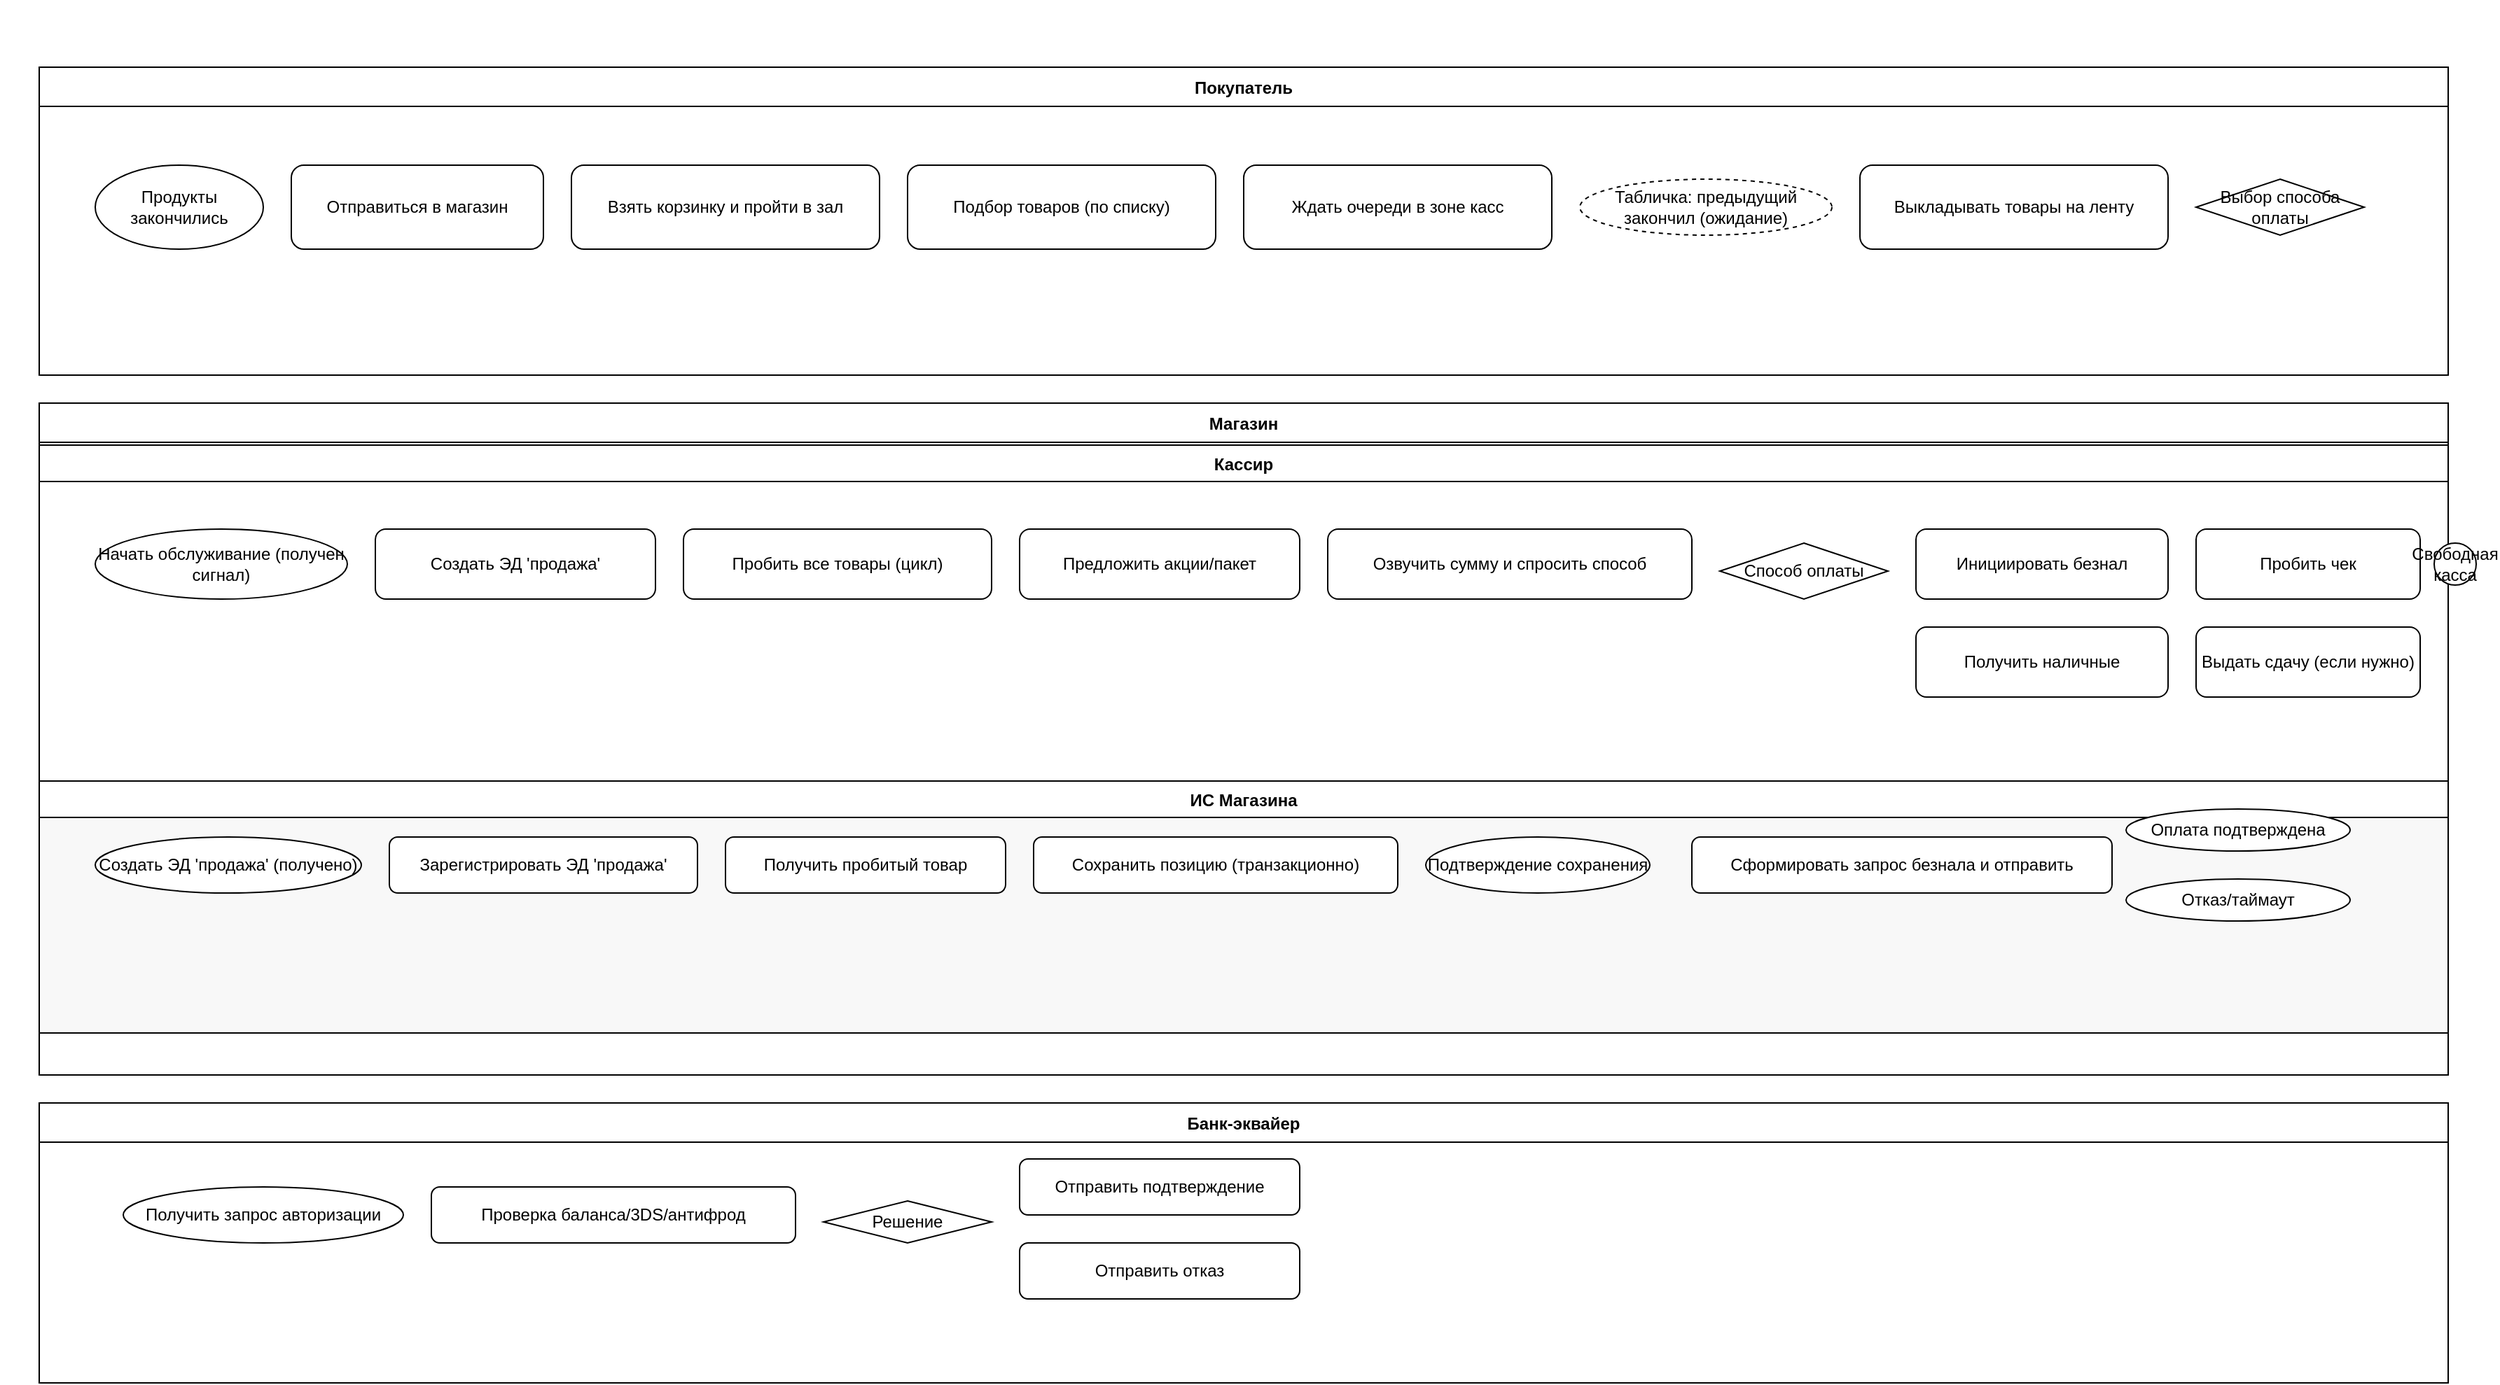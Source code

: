<mxfile version="22.0.8" type="device">
  <diagram id="diagramShopping" name="Shopping BPMN">
    <mxGraphModel dx="1440" dy="900" grid="1" gridSize="10" guides="1" tooltips="1" connect="1" arrows="1" fold="1" page="1" pageScale="1" pageWidth="1800" pageHeight="1200" math="0" shadow="0">
      <root>
        <mxCell id="0"/>
        <mxCell id="1" parent="0"/>

        <!-- Pool: Customer -->
        <mxCell id="pool_customer" value="Покупатель" style="swimlane;horizontal=1;startSize=28;rounded=0;container=1;recursiveResize=0;" vertex="1" parent="1">
          <mxGeometry x="20" y="40" width="1720" height="220" as="geometry"/>
        </mxCell>

        <!-- Customer tasks -->
        <mxCell id="c_start" value="Продукты закончились" style="ellipse;whiteSpace=wrap;html=1;" vertex="1" parent="pool_customer">
          <mxGeometry x="40" y="70" width="120" height="60" as="geometry"/>
        </mxCell>
        <mxCell id="c_go" value="Отправиться в магазин" style="rounded=1;whiteSpace=wrap;html=1;" vertex="1" parent="pool_customer">
          <mxGeometry x="180" y="70" width="180" height="60" as="geometry"/>
        </mxCell>
        <mxCell id="c_basket" value="Взять корзинку и пройти в зал" style="rounded=1;whiteSpace=wrap;html=1;" vertex="1" parent="pool_customer">
          <mxGeometry x="380" y="70" width="220" height="60" as="geometry"/>
        </mxCell>
        <mxCell id="c_select" value="Подбор товаров (по списку)" style="rounded=1;whiteSpace=wrap;html=1;" vertex="1" parent="pool_customer">
          <mxGeometry x="620" y="70" width="220" height="60" as="geometry"/>
        </mxCell>
        <mxCell id="c_queue" value="Ждать очереди в зоне касс" style="rounded=1;whiteSpace=wrap;html=1;" vertex="1" parent="pool_customer">
          <mxGeometry x="860" y="70" width="220" height="60" as="geometry"/>
        </mxCell>
        <mxCell id="c_tab" value="Табличка: предыдущий закончил (ожидание)" style="ellipse;whiteSpace=wrap;html=1;dashed=1;" vertex="1" parent="pool_customer">
          <mxGeometry x="1100" y="80" width="180" height="40" as="geometry"/>
        </mxCell>
        <mxCell id="c_put" value="Выкладывать товары на ленту" style="rounded=1;whiteSpace=wrap;html=1;" vertex="1" parent="pool_customer">
          <mxGeometry x="1300" y="70" width="220" height="60" as="geometry"/>
        </mxCell>
        <mxCell id="c_pay_choice" value="Выбор способа оплаты" style="rhombus;whiteSpace=wrap;html=1;" vertex="1" parent="pool_customer">
          <mxGeometry x="1540" y="80" width="120" height="40" as="geometry"/>
        </mxCell>

        <!-- Pool: Store -->
        <mxCell id="pool_store" value="Магазин" style="swimlane;horizontal=1;startSize=28;rounded=0;container=1;recursiveResize=0;" vertex="1" parent="1">
          <mxGeometry x="20" y="280" width="1720" height="480" as="geometry"/>
        </mxCell>

        <!-- Lane: Cashier -->
        <mxCell id="lane_cashier" value="Кассир" style="swimlane;horizontal=1;startSize=26;rounded=0;container=1;recursiveResize=0;swimlaneFillColor=#ffffff;" vertex="1" parent="pool_store">
          <mxGeometry x="0" y="30" width="1720" height="240" as="geometry"/>
        </mxCell>

        <!-- Lane: Store IS -->
        <mxCell id="lane_is" value="ИС Магазина" style="swimlane;horizontal=1;startSize=26;rounded=0;container=1;recursiveResize=0;swimlaneFillColor=#f8f8f8;" vertex="1" parent="pool_store">
          <mxGeometry x="0" y="270" width="1720" height="180" as="geometry"/>
        </mxCell>

        <!-- Cashier nodes -->
        <mxCell id="k_start" value="Начать обслуживание (получен сигнал)" style="ellipse;whiteSpace=wrap;html=1;" vertex="1" parent="lane_cashier">
          <mxGeometry x="40" y="60" width="180" height="50" as="geometry"/>
        </mxCell>
        <mxCell id="k_create" value="Создать ЭД 'продажа'" style="rounded=1;whiteSpace=wrap;html=1;" vertex="1" parent="lane_cashier">
          <mxGeometry x="240" y="60" width="200" height="50" as="geometry"/>
        </mxCell>
        <mxCell id="k_scan" value="Пробить все товары (цикл)" style="rounded=1;whiteSpace=wrap;html=1;" vertex="1" parent="lane_cashier">
          <mxGeometry x="460" y="60" width="220" height="50" as="geometry"/>
        </mxCell>
        <mxCell id="k_promos" value="Предложить акции/пакет" style="rounded=1;whiteSpace=wrap;html=1;" vertex="1" parent="lane_cashier">
          <mxGeometry x="700" y="60" width="200" height="50" as="geometry"/>
        </mxCell>
        <mxCell id="k_total" value="Озвучить сумму и спросить способ" style="rounded=1;whiteSpace=wrap;html=1;" vertex="1" parent="lane_cashier">
          <mxGeometry x="920" y="60" width="260" height="50" as="geometry"/>
        </mxCell>
        <mxCell id="k_pay_gateway" value="Способ оплаты" style="rhombus;whiteSpace=wrap;html=1;" vertex="1" parent="lane_cashier">
          <mxGeometry x="1200" y="70" width="120" height="40" as="geometry"/>
        </mxCell>
        <mxCell id="k_initiate_noncash" value="Инициировать безнал" style="rounded=1;whiteSpace=wrap;html=1;" vertex="1" parent="lane_cashier">
          <mxGeometry x="1340" y="60" width="180" height="50" as="geometry"/>
        </mxCell>
        <mxCell id="k_cash_recv" value="Получить наличные" style="rounded=1;whiteSpace=wrap;html=1;" vertex="1" parent="lane_cashier">
          <mxGeometry x="1340" y="130" width="180" height="50" as="geometry"/>
        </mxCell>
        <mxCell id="k_change" value="Выдать сдачу (если нужно)" style="rounded=1;whiteSpace=wrap;html=1;" vertex="1" parent="lane_cashier">
          <mxGeometry x="1540" y="130" width="160" height="50" as="geometry"/>
        </mxCell>
        <mxCell id="k_print" value="Пробить чек" style="rounded=1;whiteSpace=wrap;html=1;" vertex="1" parent="lane_cashier">
          <mxGeometry x="1540" y="60" width="160" height="50" as="geometry"/>
        </mxCell>
        <mxCell id="k_end" value="Свободная касса" style="ellipse;whiteSpace=wrap;html=1;" vertex="1" parent="lane_cashier">
          <mxGeometry x="1710" y="70" width="30" height="30" as="geometry"/>
        </mxCell>

        <!-- Store IS nodes -->
        <mxCell id="is_start" value="Создать ЭД 'продажа' (получено)" style="ellipse;whiteSpace=wrap;html=1;" vertex="1" parent="lane_is">
          <mxGeometry x="40" y="40" width="190" height="40" as="geometry"/>
        </mxCell>
        <mxCell id="is_register" value="Зарегистрировать ЭД 'продажа'" style="rounded=1;whiteSpace=wrap;html=1;" vertex="1" parent="lane_is">
          <mxGeometry x="250" y="40" width="220" height="40" as="geometry"/>
        </mxCell>
        <mxCell id="is_scan_catch" value="Получить пробитый товар" style="rounded=1;whiteSpace=wrap;html=1;" vertex="1" parent="lane_is">
          <mxGeometry x="490" y="40" width="200" height="40" as="geometry"/>
        </mxCell>
        <mxCell id="is_persist" value="Сохранить позицию (транзакционно)" style="rounded=1;whiteSpace=wrap;html=1;" vertex="1" parent="lane_is">
          <mxGeometry x="710" y="40" width="260" height="40" as="geometry"/>
        </mxCell>
        <mxCell id="is_persist_ack" value="Подтверждение сохранения" style="ellipse;whiteSpace=wrap;html=1;" vertex="1" parent="lane_is">
          <mxGeometry x="990" y="40" width="160" height="40" as="geometry"/>
        </mxCell>
        <mxCell id="is_send_auth" value="Сформировать запрос безнала и отправить" style="rounded=1;whiteSpace=wrap;html=1;" vertex="1" parent="lane_is">
          <mxGeometry x="1180" y="40" width="300" height="40" as="geometry"/>
        </mxCell>
        <mxCell id="is_recv_ok" value="Оплата подтверждена" style="ellipse;whiteSpace=wrap;html=1;" vertex="1" parent="lane_is">
          <mxGeometry x="1490" y="20" width="160" height="30" as="geometry"/>
        </mxCell>
        <mxCell id="is_recv_fail" value="Отказ/таймаут" style="ellipse;whiteSpace=wrap;html=1;" vertex="1" parent="lane_is">
          <mxGeometry x="1490" y="70" width="160" height="30" as="geometry"/>
        </mxCell>

        <!-- Pool: Acquirer -->
        <mxCell id="pool_acq" value="Банк-эквайер" style="swimlane;horizontal=1;startSize=28;rounded=0;container=1;recursiveResize=0;" vertex="1" parent="1">
          <mxGeometry x="20" y="780" width="1720" height="200" as="geometry"/>
        </mxCell>

        <mxCell id="a_start" value="Получить запрос авторизации" style="ellipse;whiteSpace=wrap;html=1;" vertex="1" parent="pool_acq">
          <mxGeometry x="60" y="60" width="200" height="40" as="geometry"/>
        </mxCell>
        <mxCell id="a_check" value="Проверка баланса/3DS/антифрод" style="rounded=1;whiteSpace=wrap;html=1;" vertex="1" parent="pool_acq">
          <mxGeometry x="280" y="60" width="260" height="40" as="geometry"/>
        </mxCell>
        <mxCell id="a_gw" value="Решение" style="rhombus;whiteSpace=wrap;html=1;" vertex="1" parent="pool_acq">
          <mxGeometry x="560" y="70" width="120" height="30" as="geometry"/>
        </mxCell>
        <mxCell id="a_ok" value="Отправить подтверждение" style="rounded=1;whiteSpace=wrap;html=1;" vertex="1" parent="pool_acq">
          <mxGeometry x="700" y="40" width="200" height="40" as="geometry"/>
        </mxCell>
        <mxCell id="a_fail" value="Отправить отказ" style="rounded=1;whiteSpace=wrap;html=1;" vertex="1" parent="pool_acq">
          <mxGeometry x="700" y="100" width="200" height="40" as="geometry"/>
        </mxCell>

        <!-- Sequence flows (within pools) -->
        <mxCell id="e1" edge="1" parent="1" source="c_start" target="c_go" style="endArrow=block;html=1;"/>
        <mxCell id="e2" edge="1" parent="1" source="c_go" target="c_basket" style="endArrow=block;html=1;"/>
        <mxCell id="e3" edge="1" parent="1" source="c_basket" target="c_select" style="endArrow=block;html=1;"/>
        <mxCell id="e4" edge="1" parent="1" source="c_select" target="c_queue" style="endArrow=block;html=1;"/>
        <mxCell id="e5" edge="1" parent="1" source="c_queue" target="c_tab" style="endArrow=block;html=1;"/>
        <mxCell id="e6" edge="1" parent="1" source="c_tab" target="c_put" style="endArrow=block;html=1;"/>
        <mxCell id="e7" edge="1" parent="1" source="c_put" target="c_pay_choice" style="endArrow=block;html=1;"/>

        <mxCell id="k1" edge="1" parent="1" source="k_start" target="k_create" style="endArrow=block;html=1;"/>
        <mxCell id="k2" edge="1" parent="1" source="k_create" target="k_scan" style="endArrow=block;html=1;"/>
        <mxCell id="k3" edge="1" parent="1" source="k_scan" target="k_promos" style="endArrow=block;html=1;"/>
        <mxCell id="k4" edge="1" parent="1" source="k_promos" target="k_total" style="endArrow=block;html=1;"/>
        <mxCell id="k5" edge="1" parent="1" source="k_total" target="k_pay_gateway" style="endArrow=block;html=1;"/>
        <mxCell id="k6" edge="1" parent="1" source="k_pay_gateway" target="k_initiate_noncash" style="endArrow=block;html=1;exitX=1;exitY=0.5;entryX=0;entryY=0.5;"/>
        <mxCell id="k7" edge="1" parent="1" source="k_pay_gateway" target="k_cash_recv" style="endArrow=block;html=1;entryX=0;entryY=0.5;"/>
        <mxCell id="k8" edge="1" parent="1" source="k_cash_recv" target="k_change" style="endArrow=block;html=1;"/>
        <mxCell id="k9" edge="1" parent="1" source="k_initiate_noncash" target="k_print" style="endArrow=block;html=1;dashed=1;opacity=50;"/>
        <mxCell id="k10" edge="1" parent="1" source="k_change" target="k_print" style="endArrow=block;html=1;"/>
        <mxCell id="k11" edge="1" parent="1" source="k_print" target="k_end" style="endArrow=block;html=1;"/>

        <mxCell id="is1" edge="1" parent="1" source="is_start" target="is_register" style="endArrow=block;html=1;"/>
        <mxCell id="is2" edge="1" parent="1" source="is_register" target="is_scan_catch" style="endArrow=block;html=1;"/>
        <mxCell id="is3" edge="1" parent="1" source="is_scan_catch" target="is_persist" style="endArrow=block;html=1;"/>
        <mxCell id="is4" edge="1" parent="1" source="is_persist" target="is_persist_ack" style="endArrow=block;html=1;"/>
        <mxCell id="is5" edge="1" parent="1" source="is_persist_ack" target="is_scan_catch" style="endArrow=block;html=1;dashed=1;"/>
        <mxCell id="isa1" edge="1" parent="1" source="is_persist_ack" target="is_send_auth" style="endArrow=block;html=1;"/>

        <mxCell id="a1" edge="1" parent="1" source="a_start" target="a_check" style="endArrow=block;html=1;"/>
        <mxCell id="a2" edge="1" parent="1" source="a_check" target="a_gw" style="endArrow=block;html=1;"/>
        <mxCell id="a3" edge="1" parent="1" source="a_gw" target="a_ok" style="endArrow=block;html=1;"/>
        <mxCell id="a4" edge="1" parent="1" source="a_gw" target="a_fail" style="endArrow=block;html=1;"/>

        <!-- Message flows -->
        <mxCell id="m1" edge="1" parent="1" source="c_put" target="k_start" style="dashed=1;endArrow=block;endFill=0;html=1;strokeColor=#0000cc;"/>
        <mxCell id="m2" edge="1" parent="1" source="k_create" target="is_start" style="dashed=1;endArrow=block;endFill=0;html=1;strokeColor=#0000cc;"/>
        <mxCell id="m3" edge="1" parent="1" source="k_scan" target="is_scan_catch" style="dashed=1;endArrow=block;endFill=0;html=1;strokeColor=#0000cc;"/>
        <mxCell id="m4" edge="1" parent="1" source="is_persist_ack" target="k_scan" style="dashed=1;endArrow=block;endFill=0;html=1;strokeColor=#0000cc;"/>
        <mxCell id="m5" edge="1" parent="1" source="is_send_auth" target="a_start" style="dashed=1;endArrow=block;endFill=0;html=1;strokeColor=#0000cc;"/>
        <mxCell id="m6" edge="1" parent="1" source="a_ok" target="is_recv_ok" style="dashed=1;endArrow=block;endFill=0;html=1;strokeColor=#0000cc;"/>
        <mxCell id="m7" edge="1" parent="1" source="a_fail" target="is_recv_fail" style="dashed=1;endArrow=block;endFill=0;html=1;strokeColor=#0000cc;"/>
        <mxCell id="m8" edge="1" parent="1" source="is_recv_ok" target="k_print" style="dashed=1;endArrow=block;endFill=0;html=1;strokeColor=#0000cc;"/>
        <mxCell id="m9" edge="1" parent="1" source="is_recv_fail" target="k_pay_gateway" style="dashed=1;endArrow=block;endFill=0;html=1;strokeColor=#0000cc;"/>
        <mxCell id="m10" edge="1" parent="1" source="c_pay_choice" target="k_pay_gateway" style="dashed=1;endArrow=block;endFill=0;html=1;strokeColor=#0000cc;"/>
        <mxCell id="m11" edge="1" parent="1" source="c_pay_choice" target="k_cash_recv" style="dashed=1;endArrow=block;endFill=0;html=1;strokeColor=#0000cc;"/>
        <mxCell id="m12" edge="1" parent="1" source="k_change" target="c_pay_choice" style="dashed=1;endArrow=block;endFill=0;html=1;strokeColor=#0000cc;"/>
      </root>
    </mxGraphModel>
  </diagram>
</mxfile>

